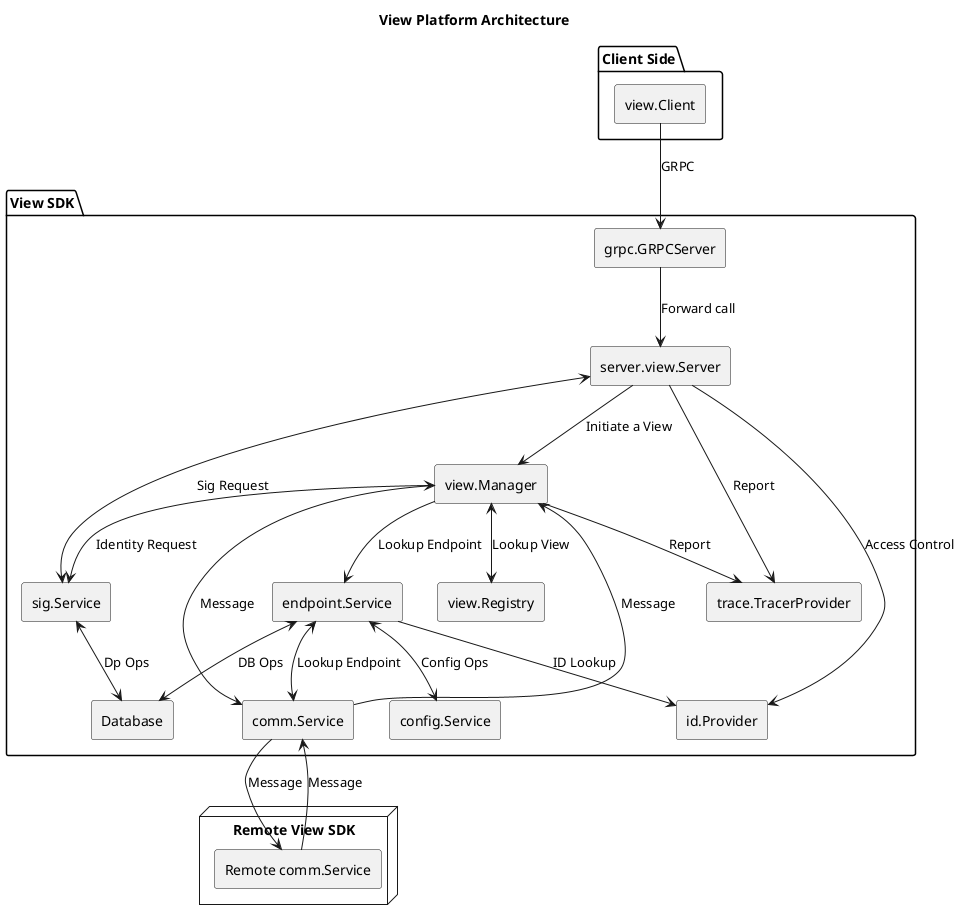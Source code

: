@startuml
skinparam componentStyle rectangle

title View Platform Architecture

package "Client Side" {
  [view.Client]
}

package "View SDK" {
  [view.Client] --> [grpc.GRPCServer] : GRPC
  [grpc.GRPCServer] --> [server.view.Server] : Forward call

  [server.view.Server] <--> [sig.Service] : Sig Request
  [server.view.Server] --> [view.Manager] : Initiate a View
  [server.view.Server] --> [id.Provider] : Access Control
  [server.view.Server] --> [trace.TracerProvider] : Report

  [view.Manager] <--> [view.Registry] : Lookup View
  [view.Manager] --> [comm.Service] : Message
  [view.Manager] --> [endpoint.Service] : Lookup Endpoint
  [view.Manager] <--> [sig.Service] : Identity Request
  [view.Manager] --> [trace.TracerProvider] : Report

  [comm.Service] --> [view.Manager] : Message

  [endpoint.Service] <--> [comm.Service] : Lookup Endpoint
  [endpoint.Service] <--> [Database]: DB Ops
  [endpoint.Service] <--> [config.Service]: Config Ops
  [endpoint.Service] --> [id.Provider] : ID Lookup

  [sig.Service] <--> [Database] : Dp Ops
}

node "Remote View SDK" {
  [Remote comm.Service]
}

[comm.Service] --> [Remote comm.Service] : Message
[Remote comm.Service] --> [comm.Service] : Message

@enduml
